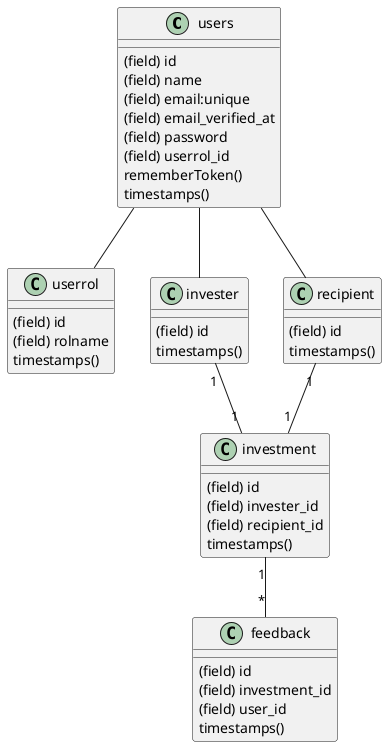 @startuml
class users{
   (field) id
   (field) name
   (field) email:unique
   (field) email_verified_at
   (field) password
   (field) userrol_id
    rememberToken()
    timestamps()
}
class investment{
    (field) id
    (field) invester_id
    (field) recipient_id
    timestamps()
}
class feedback{
    (field) id
    (field) investment_id
    (field) user_id
    timestamps()
}
class userrol{
    (field) id
    (field) rolname
    timestamps()
}
class invester{
   (field) id
    timestamps()
}
class recipient{
   (field) id
    timestamps()
}
users -- recipient
users -- invester
users -- userrol
invester "1" -- "1" investment
recipient "1" -- "1" investment
investment "1" -- "*" feedback

@enduml
